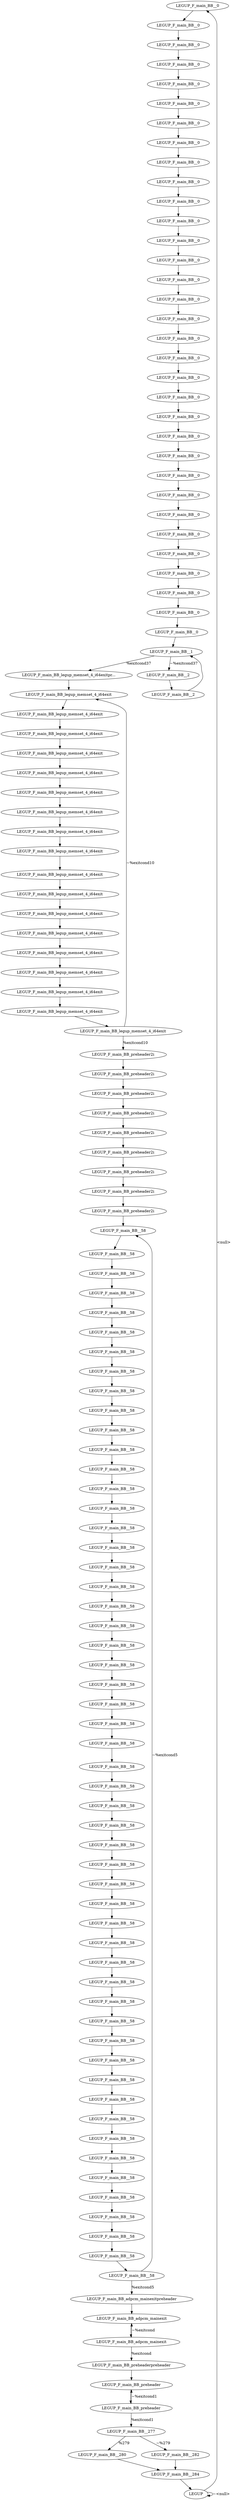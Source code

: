 digraph {
Node0x3f75f00[label="LEGUP_F_main_BB__0"];
Node0x3f75d60[label="LEGUP"];
Node0x3f75d60 -> Node0x3f75f00[label="<null>"];
Node0x3f75d60 -> Node0x3f75d60[label="~<null>"];
Node0x3f75fd0[label="LEGUP_F_main_BB__0"];
Node0x3f75f00 -> Node0x3f75fd0;
Node0x3f760a0[label="LEGUP_F_main_BB__0"];
Node0x3f75fd0 -> Node0x3f760a0;
Node0x3f76170[label="LEGUP_F_main_BB__0"];
Node0x3f760a0 -> Node0x3f76170;
Node0x3f76240[label="LEGUP_F_main_BB__0"];
Node0x3f76170 -> Node0x3f76240;
Node0x3f76310[label="LEGUP_F_main_BB__0"];
Node0x3f76240 -> Node0x3f76310;
Node0x3f763e0[label="LEGUP_F_main_BB__0"];
Node0x3f76310 -> Node0x3f763e0;
Node0x3f764b0[label="LEGUP_F_main_BB__0"];
Node0x3f763e0 -> Node0x3f764b0;
Node0x3f76580[label="LEGUP_F_main_BB__0"];
Node0x3f764b0 -> Node0x3f76580;
Node0x3f76650[label="LEGUP_F_main_BB__0"];
Node0x3f76580 -> Node0x3f76650;
Node0x3f76720[label="LEGUP_F_main_BB__0"];
Node0x3f76650 -> Node0x3f76720;
Node0x3f767f0[label="LEGUP_F_main_BB__0"];
Node0x3f76720 -> Node0x3f767f0;
Node0x3f768c0[label="LEGUP_F_main_BB__0"];
Node0x3f767f0 -> Node0x3f768c0;
Node0x3f76990[label="LEGUP_F_main_BB__0"];
Node0x3f768c0 -> Node0x3f76990;
Node0x3f76a60[label="LEGUP_F_main_BB__0"];
Node0x3f76990 -> Node0x3f76a60;
Node0x3f76b30[label="LEGUP_F_main_BB__0"];
Node0x3f76a60 -> Node0x3f76b30;
Node0x3f76c00[label="LEGUP_F_main_BB__0"];
Node0x3f76b30 -> Node0x3f76c00;
Node0x3f76cd0[label="LEGUP_F_main_BB__0"];
Node0x3f76c00 -> Node0x3f76cd0;
Node0x3f76da0[label="LEGUP_F_main_BB__0"];
Node0x3f76cd0 -> Node0x3f76da0;
Node0x3f76e70[label="LEGUP_F_main_BB__0"];
Node0x3f76da0 -> Node0x3f76e70;
Node0x3f76f40[label="LEGUP_F_main_BB__0"];
Node0x3f76e70 -> Node0x3f76f40;
Node0x3f77010[label="LEGUP_F_main_BB__0"];
Node0x3f76f40 -> Node0x3f77010;
Node0x3f770e0[label="LEGUP_F_main_BB__0"];
Node0x3f77010 -> Node0x3f770e0;
Node0x3f771b0[label="LEGUP_F_main_BB__0"];
Node0x3f770e0 -> Node0x3f771b0;
Node0x3f77280[label="LEGUP_F_main_BB__0"];
Node0x3f771b0 -> Node0x3f77280;
Node0x3f77350[label="LEGUP_F_main_BB__0"];
Node0x3f77280 -> Node0x3f77350;
Node0x3f77420[label="LEGUP_F_main_BB__0"];
Node0x3f77350 -> Node0x3f77420;
Node0x3f774f0[label="LEGUP_F_main_BB__0"];
Node0x3f77420 -> Node0x3f774f0;
Node0x3f775c0[label="LEGUP_F_main_BB__0"];
Node0x3f774f0 -> Node0x3f775c0;
Node0x3f776d0[label="LEGUP_F_main_BB__0"];
Node0x3f775c0 -> Node0x3f776d0;
Node0x3f777e0[label="LEGUP_F_main_BB__0"];
Node0x3f776d0 -> Node0x3f777e0;
Node0x3f778f0[label="LEGUP_F_main_BB__0"];
Node0x3f777e0 -> Node0x3f778f0;
Node0x3f77a00[label="LEGUP_F_main_BB__0"];
Node0x3f778f0 -> Node0x3f77a00;
Node0x3f77b10[label="LEGUP_F_main_BB__1"];
Node0x3f77a00 -> Node0x3f77b10;
Node0x3f77c20[label="LEGUP_F_main_BB_legup_memset_4_i64exitpr..."];
Node0x3f77b10 -> Node0x3f77c20[label="%exitcond37"];
Node0x3f77d30[label="LEGUP_F_main_BB__2"];
Node0x3f77b10 -> Node0x3f77d30[label="~%exitcond37"];
Node0x3f788e0[label="LEGUP_F_main_BB_legup_memset_4_i64exit"];
Node0x3f77c20 -> Node0x3f788e0;
Node0x3f77e40[label="LEGUP_F_main_BB__2"];
Node0x3f77d30 -> Node0x3f77e40;
Node0x3f77e40 -> Node0x3f77b10;
Node0x3f78060[label="LEGUP_F_main_BB_preheader2i"];
Node0x3f77f50[label="LEGUP_F_main_BB_preheader2i"];
Node0x3f77f50 -> Node0x3f78060;
Node0x3f78170[label="LEGUP_F_main_BB_preheader2i"];
Node0x3f78060 -> Node0x3f78170;
Node0x3f78280[label="LEGUP_F_main_BB_preheader2i"];
Node0x3f78170 -> Node0x3f78280;
Node0x3f78390[label="LEGUP_F_main_BB_preheader2i"];
Node0x3f78280 -> Node0x3f78390;
Node0x3f784a0[label="LEGUP_F_main_BB_preheader2i"];
Node0x3f78390 -> Node0x3f784a0;
Node0x3f785b0[label="LEGUP_F_main_BB_preheader2i"];
Node0x3f784a0 -> Node0x3f785b0;
Node0x3f786c0[label="LEGUP_F_main_BB_preheader2i"];
Node0x3f785b0 -> Node0x3f786c0;
Node0x3f787d0[label="LEGUP_F_main_BB_preheader2i"];
Node0x3f786c0 -> Node0x3f787d0;
Node0x3f79c00[label="LEGUP_F_main_BB__58"];
Node0x3f787d0 -> Node0x3f79c00;
Node0x3f789f0[label="LEGUP_F_main_BB_legup_memset_4_i64exit"];
Node0x3f788e0 -> Node0x3f789f0;
Node0x3f78b00[label="LEGUP_F_main_BB_legup_memset_4_i64exit"];
Node0x3f789f0 -> Node0x3f78b00;
Node0x3f78c10[label="LEGUP_F_main_BB_legup_memset_4_i64exit"];
Node0x3f78b00 -> Node0x3f78c10;
Node0x3f78d20[label="LEGUP_F_main_BB_legup_memset_4_i64exit"];
Node0x3f78c10 -> Node0x3f78d20;
Node0x3f78e30[label="LEGUP_F_main_BB_legup_memset_4_i64exit"];
Node0x3f78d20 -> Node0x3f78e30;
Node0x3f78f40[label="LEGUP_F_main_BB_legup_memset_4_i64exit"];
Node0x3f78e30 -> Node0x3f78f40;
Node0x3f79050[label="LEGUP_F_main_BB_legup_memset_4_i64exit"];
Node0x3f78f40 -> Node0x3f79050;
Node0x3f79160[label="LEGUP_F_main_BB_legup_memset_4_i64exit"];
Node0x3f79050 -> Node0x3f79160;
Node0x3f79270[label="LEGUP_F_main_BB_legup_memset_4_i64exit"];
Node0x3f79160 -> Node0x3f79270;
Node0x3f79380[label="LEGUP_F_main_BB_legup_memset_4_i64exit"];
Node0x3f79270 -> Node0x3f79380;
Node0x3f79490[label="LEGUP_F_main_BB_legup_memset_4_i64exit"];
Node0x3f79380 -> Node0x3f79490;
Node0x3f795a0[label="LEGUP_F_main_BB_legup_memset_4_i64exit"];
Node0x3f79490 -> Node0x3f795a0;
Node0x3f796b0[label="LEGUP_F_main_BB_legup_memset_4_i64exit"];
Node0x3f795a0 -> Node0x3f796b0;
Node0x3f797c0[label="LEGUP_F_main_BB_legup_memset_4_i64exit"];
Node0x3f796b0 -> Node0x3f797c0;
Node0x3f798d0[label="LEGUP_F_main_BB_legup_memset_4_i64exit"];
Node0x3f797c0 -> Node0x3f798d0;
Node0x3f799e0[label="LEGUP_F_main_BB_legup_memset_4_i64exit"];
Node0x3f798d0 -> Node0x3f799e0;
Node0x3f79af0[label="LEGUP_F_main_BB_legup_memset_4_i64exit"];
Node0x3f799e0 -> Node0x3f79af0;
Node0x3f79af0 -> Node0x3f77f50[label="%exitcond10"];
Node0x3f79af0 -> Node0x3f788e0[label="~%exitcond10"];
Node0x3f81da0[label="LEGUP_F_main_BB__58"];
Node0x3f79c00 -> Node0x3f81da0;
Node0x3f81eb0[label="LEGUP_F_main_BB__58"];
Node0x3f81da0 -> Node0x3f81eb0;
Node0x3f81fc0[label="LEGUP_F_main_BB__58"];
Node0x3f81eb0 -> Node0x3f81fc0;
Node0x3f820d0[label="LEGUP_F_main_BB__58"];
Node0x3f81fc0 -> Node0x3f820d0;
Node0x3f821e0[label="LEGUP_F_main_BB__58"];
Node0x3f820d0 -> Node0x3f821e0;
Node0x3f822f0[label="LEGUP_F_main_BB__58"];
Node0x3f821e0 -> Node0x3f822f0;
Node0x3f82400[label="LEGUP_F_main_BB__58"];
Node0x3f822f0 -> Node0x3f82400;
Node0x3f82510[label="LEGUP_F_main_BB__58"];
Node0x3f82400 -> Node0x3f82510;
Node0x3f82620[label="LEGUP_F_main_BB__58"];
Node0x3f82510 -> Node0x3f82620;
Node0x3f82730[label="LEGUP_F_main_BB__58"];
Node0x3f82620 -> Node0x3f82730;
Node0x3f82840[label="LEGUP_F_main_BB__58"];
Node0x3f82730 -> Node0x3f82840;
Node0x3f82950[label="LEGUP_F_main_BB__58"];
Node0x3f82840 -> Node0x3f82950;
Node0x3f82a60[label="LEGUP_F_main_BB__58"];
Node0x3f82950 -> Node0x3f82a60;
Node0x3f82b70[label="LEGUP_F_main_BB__58"];
Node0x3f82a60 -> Node0x3f82b70;
Node0x3f82c80[label="LEGUP_F_main_BB__58"];
Node0x3f82b70 -> Node0x3f82c80;
Node0x3f82d90[label="LEGUP_F_main_BB__58"];
Node0x3f82c80 -> Node0x3f82d90;
Node0x3f82ea0[label="LEGUP_F_main_BB__58"];
Node0x3f82d90 -> Node0x3f82ea0;
Node0x3f82fb0[label="LEGUP_F_main_BB__58"];
Node0x3f82ea0 -> Node0x3f82fb0;
Node0x3f830c0[label="LEGUP_F_main_BB__58"];
Node0x3f82fb0 -> Node0x3f830c0;
Node0x3f831d0[label="LEGUP_F_main_BB__58"];
Node0x3f830c0 -> Node0x3f831d0;
Node0x3f832e0[label="LEGUP_F_main_BB__58"];
Node0x3f831d0 -> Node0x3f832e0;
Node0x3f833f0[label="LEGUP_F_main_BB__58"];
Node0x3f832e0 -> Node0x3f833f0;
Node0x3f83500[label="LEGUP_F_main_BB__58"];
Node0x3f833f0 -> Node0x3f83500;
Node0x3f83610[label="LEGUP_F_main_BB__58"];
Node0x3f83500 -> Node0x3f83610;
Node0x3f83720[label="LEGUP_F_main_BB__58"];
Node0x3f83610 -> Node0x3f83720;
Node0x3f83830[label="LEGUP_F_main_BB__58"];
Node0x3f83720 -> Node0x3f83830;
Node0x3f83940[label="LEGUP_F_main_BB__58"];
Node0x3f83830 -> Node0x3f83940;
Node0x3f83a50[label="LEGUP_F_main_BB__58"];
Node0x3f83940 -> Node0x3f83a50;
Node0x3f83b60[label="LEGUP_F_main_BB__58"];
Node0x3f83a50 -> Node0x3f83b60;
Node0x3f83c70[label="LEGUP_F_main_BB__58"];
Node0x3f83b60 -> Node0x3f83c70;
Node0x3f83d80[label="LEGUP_F_main_BB__58"];
Node0x3f83c70 -> Node0x3f83d80;
Node0x3f83e90[label="LEGUP_F_main_BB__58"];
Node0x3f83d80 -> Node0x3f83e90;
Node0x3f83fa0[label="LEGUP_F_main_BB__58"];
Node0x3f83e90 -> Node0x3f83fa0;
Node0x3f840b0[label="LEGUP_F_main_BB__58"];
Node0x3f83fa0 -> Node0x3f840b0;
Node0x3f841c0[label="LEGUP_F_main_BB__58"];
Node0x3f840b0 -> Node0x3f841c0;
Node0x3f842d0[label="LEGUP_F_main_BB__58"];
Node0x3f841c0 -> Node0x3f842d0;
Node0x3f843e0[label="LEGUP_F_main_BB__58"];
Node0x3f842d0 -> Node0x3f843e0;
Node0x3f844f0[label="LEGUP_F_main_BB__58"];
Node0x3f843e0 -> Node0x3f844f0;
Node0x3f84600[label="LEGUP_F_main_BB__58"];
Node0x3f844f0 -> Node0x3f84600;
Node0x3f84710[label="LEGUP_F_main_BB__58"];
Node0x3f84600 -> Node0x3f84710;
Node0x3f84820[label="LEGUP_F_main_BB__58"];
Node0x3f84710 -> Node0x3f84820;
Node0x3f84930[label="LEGUP_F_main_BB__58"];
Node0x3f84820 -> Node0x3f84930;
Node0x3f84a40[label="LEGUP_F_main_BB__58"];
Node0x3f84930 -> Node0x3f84a40;
Node0x3f84b50[label="LEGUP_F_main_BB__58"];
Node0x3f84a40 -> Node0x3f84b50;
Node0x3f84c60[label="LEGUP_F_main_BB__58"];
Node0x3f84b50 -> Node0x3f84c60;
Node0x3f84d70[label="LEGUP_F_main_BB__58"];
Node0x3f84c60 -> Node0x3f84d70;
Node0x3f84e80[label="LEGUP_F_main_BB__58"];
Node0x3f84d70 -> Node0x3f84e80;
Node0x3f84f90[label="LEGUP_F_main_BB__58"];
Node0x3f84e80 -> Node0x3f84f90;
Node0x3f850a0[label="LEGUP_F_main_BB__58"];
Node0x3f84f90 -> Node0x3f850a0;
Node0x3f851b0[label="LEGUP_F_main_BB__58"];
Node0x3f850a0 -> Node0x3f851b0;
Node0x3f852c0[label="LEGUP_F_main_BB__58"];
Node0x3f851b0 -> Node0x3f852c0;
Node0x3f853d0[label="LEGUP_F_main_BB__58"];
Node0x3f852c0 -> Node0x3f853d0;
Node0x3f854e0[label="LEGUP_F_main_BB__58"];
Node0x3f853d0 -> Node0x3f854e0;
Node0x3f855f0[label="LEGUP_F_main_BB_adpcm_mainexitpreheader"];
Node0x3f854e0 -> Node0x3f855f0[label="%exitcond5"];
Node0x3f854e0 -> Node0x3f79c00[label="~%exitcond5"];
Node0x3f85700[label="LEGUP_F_main_BB_adpcm_mainexit"];
Node0x3f855f0 -> Node0x3f85700;
Node0x3f85810[label="LEGUP_F_main_BB_adpcm_mainexit"];
Node0x3f85700 -> Node0x3f85810;
Node0x3f85920[label="LEGUP_F_main_BB_preheaderpreheader"];
Node0x3f85810 -> Node0x3f85920[label="%exitcond"];
Node0x3f85810 -> Node0x3f85700[label="~%exitcond"];
Node0x3f85a30[label="LEGUP_F_main_BB_preheader"];
Node0x3f85920 -> Node0x3f85a30;
Node0x3f85b40[label="LEGUP_F_main_BB_preheader"];
Node0x3f85a30 -> Node0x3f85b40;
Node0x3f85c50[label="LEGUP_F_main_BB__277"];
Node0x3f85b40 -> Node0x3f85c50[label="%exitcond1"];
Node0x3f85b40 -> Node0x3f85a30[label="~%exitcond1"];
Node0x3f85d60[label="LEGUP_F_main_BB__280"];
Node0x3f85c50 -> Node0x3f85d60[label="%279"];
Node0x3f85e70[label="LEGUP_F_main_BB__282"];
Node0x3f85c50 -> Node0x3f85e70[label="~%279"];
Node0x3f85f80[label="LEGUP_F_main_BB__284"];
Node0x3f85d60 -> Node0x3f85f80;
Node0x3f85e70 -> Node0x3f85f80;
Node0x3f85f80 -> Node0x3f75d60;
}
